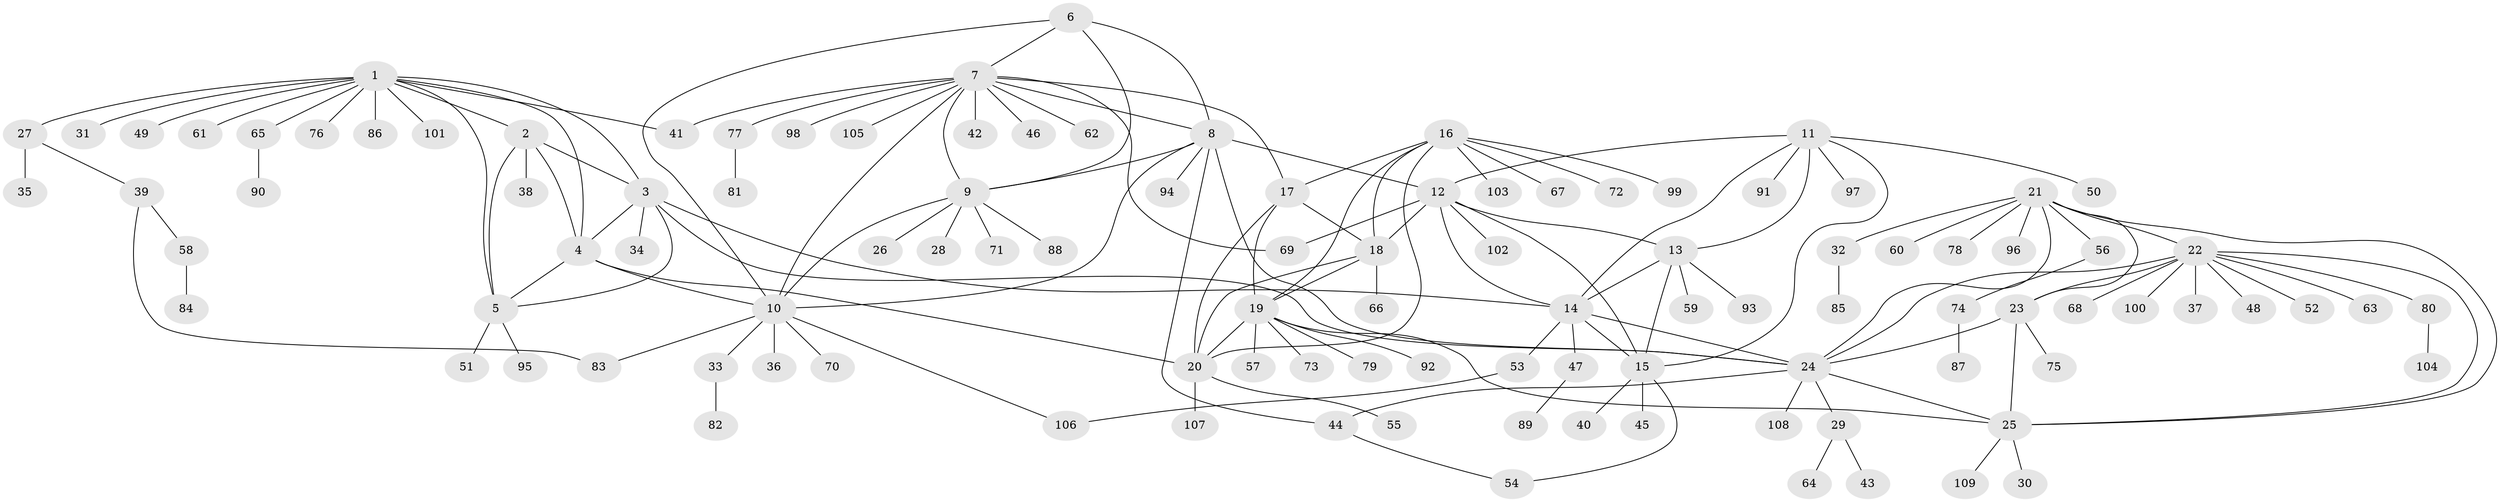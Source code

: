 // coarse degree distribution, {12: 0.013157894736842105, 5: 0.05263157894736842, 6: 0.013157894736842105, 4: 0.02631578947368421, 13: 0.013157894736842105, 8: 0.06578947368421052, 10: 0.02631578947368421, 7: 0.013157894736842105, 3: 0.06578947368421052, 9: 0.013157894736842105, 1: 0.631578947368421, 2: 0.06578947368421052}
// Generated by graph-tools (version 1.1) at 2025/19/03/04/25 18:19:28]
// undirected, 109 vertices, 150 edges
graph export_dot {
graph [start="1"]
  node [color=gray90,style=filled];
  1;
  2;
  3;
  4;
  5;
  6;
  7;
  8;
  9;
  10;
  11;
  12;
  13;
  14;
  15;
  16;
  17;
  18;
  19;
  20;
  21;
  22;
  23;
  24;
  25;
  26;
  27;
  28;
  29;
  30;
  31;
  32;
  33;
  34;
  35;
  36;
  37;
  38;
  39;
  40;
  41;
  42;
  43;
  44;
  45;
  46;
  47;
  48;
  49;
  50;
  51;
  52;
  53;
  54;
  55;
  56;
  57;
  58;
  59;
  60;
  61;
  62;
  63;
  64;
  65;
  66;
  67;
  68;
  69;
  70;
  71;
  72;
  73;
  74;
  75;
  76;
  77;
  78;
  79;
  80;
  81;
  82;
  83;
  84;
  85;
  86;
  87;
  88;
  89;
  90;
  91;
  92;
  93;
  94;
  95;
  96;
  97;
  98;
  99;
  100;
  101;
  102;
  103;
  104;
  105;
  106;
  107;
  108;
  109;
  1 -- 2;
  1 -- 3;
  1 -- 4;
  1 -- 5;
  1 -- 27;
  1 -- 31;
  1 -- 41;
  1 -- 49;
  1 -- 61;
  1 -- 65;
  1 -- 76;
  1 -- 86;
  1 -- 101;
  2 -- 3;
  2 -- 4;
  2 -- 5;
  2 -- 38;
  3 -- 4;
  3 -- 5;
  3 -- 14;
  3 -- 24;
  3 -- 34;
  4 -- 5;
  4 -- 10;
  4 -- 20;
  5 -- 51;
  5 -- 95;
  6 -- 7;
  6 -- 8;
  6 -- 9;
  6 -- 10;
  7 -- 8;
  7 -- 9;
  7 -- 10;
  7 -- 17;
  7 -- 41;
  7 -- 42;
  7 -- 46;
  7 -- 62;
  7 -- 69;
  7 -- 77;
  7 -- 98;
  7 -- 105;
  8 -- 9;
  8 -- 10;
  8 -- 12;
  8 -- 24;
  8 -- 44;
  8 -- 94;
  9 -- 10;
  9 -- 26;
  9 -- 28;
  9 -- 71;
  9 -- 88;
  10 -- 33;
  10 -- 36;
  10 -- 70;
  10 -- 83;
  10 -- 106;
  11 -- 12;
  11 -- 13;
  11 -- 14;
  11 -- 15;
  11 -- 50;
  11 -- 91;
  11 -- 97;
  12 -- 13;
  12 -- 14;
  12 -- 15;
  12 -- 18;
  12 -- 69;
  12 -- 102;
  13 -- 14;
  13 -- 15;
  13 -- 59;
  13 -- 93;
  14 -- 15;
  14 -- 24;
  14 -- 47;
  14 -- 53;
  15 -- 40;
  15 -- 45;
  15 -- 54;
  16 -- 17;
  16 -- 18;
  16 -- 19;
  16 -- 20;
  16 -- 67;
  16 -- 72;
  16 -- 99;
  16 -- 103;
  17 -- 18;
  17 -- 19;
  17 -- 20;
  18 -- 19;
  18 -- 20;
  18 -- 66;
  19 -- 20;
  19 -- 25;
  19 -- 57;
  19 -- 73;
  19 -- 79;
  19 -- 92;
  20 -- 55;
  20 -- 107;
  21 -- 22;
  21 -- 23;
  21 -- 24;
  21 -- 25;
  21 -- 32;
  21 -- 56;
  21 -- 60;
  21 -- 78;
  21 -- 96;
  22 -- 23;
  22 -- 24;
  22 -- 25;
  22 -- 37;
  22 -- 48;
  22 -- 52;
  22 -- 63;
  22 -- 68;
  22 -- 80;
  22 -- 100;
  23 -- 24;
  23 -- 25;
  23 -- 75;
  24 -- 25;
  24 -- 29;
  24 -- 44;
  24 -- 108;
  25 -- 30;
  25 -- 109;
  27 -- 35;
  27 -- 39;
  29 -- 43;
  29 -- 64;
  32 -- 85;
  33 -- 82;
  39 -- 58;
  39 -- 83;
  44 -- 54;
  47 -- 89;
  53 -- 106;
  56 -- 74;
  58 -- 84;
  65 -- 90;
  74 -- 87;
  77 -- 81;
  80 -- 104;
}
